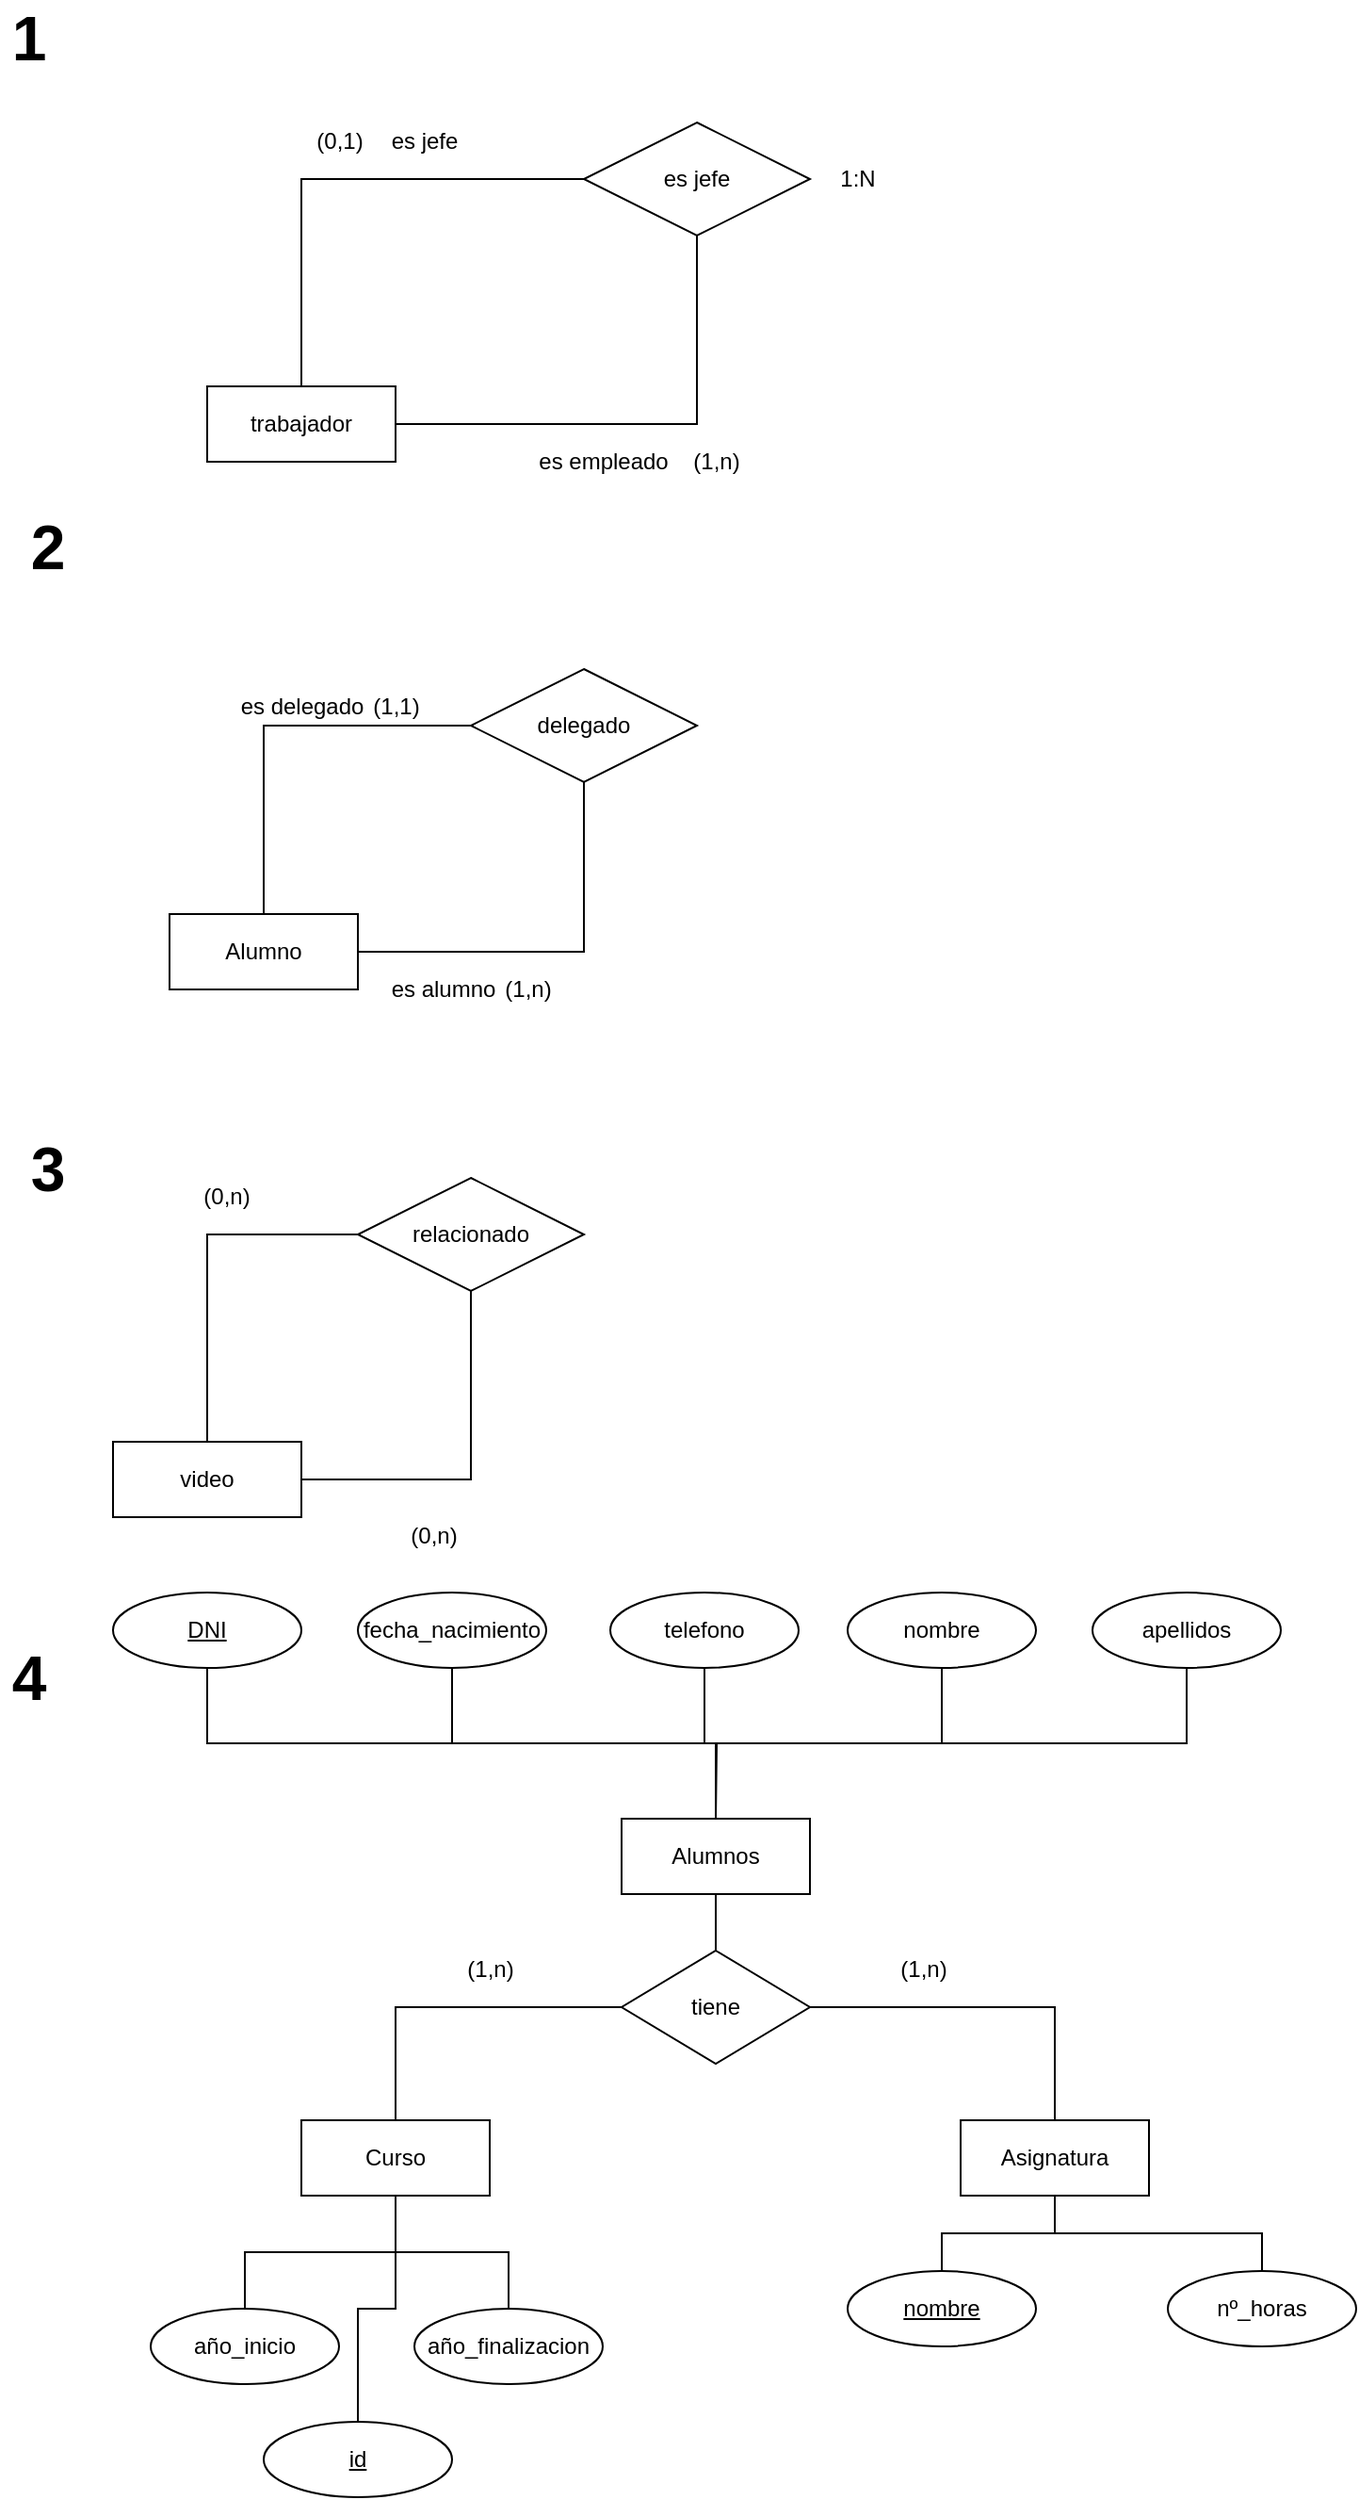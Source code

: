 <mxfile version="13.9.9" type="device"><diagram id="uZr9-eSiaBK_y5cCAoYI" name="Página-1"><mxGraphModel dx="1086" dy="806" grid="1" gridSize="10" guides="1" tooltips="1" connect="1" arrows="1" fold="1" page="1" pageScale="1" pageWidth="827" pageHeight="1169" math="0" shadow="0"><root><mxCell id="0"/><mxCell id="1" parent="0"/><mxCell id="3DuYjgJHUdra6l-o0QhQ-3" style="edgeStyle=orthogonalEdgeStyle;rounded=0;orthogonalLoop=1;jettySize=auto;html=1;exitX=1;exitY=0.5;exitDx=0;exitDy=0;endArrow=none;endFill=0;" edge="1" parent="1" source="3DuYjgJHUdra6l-o0QhQ-1" target="3DuYjgJHUdra6l-o0QhQ-2"><mxGeometry relative="1" as="geometry"/></mxCell><mxCell id="3DuYjgJHUdra6l-o0QhQ-1" value="trabajador" style="whiteSpace=wrap;html=1;align=center;" vertex="1" parent="1"><mxGeometry x="150" y="240" width="100" height="40" as="geometry"/></mxCell><mxCell id="3DuYjgJHUdra6l-o0QhQ-4" style="edgeStyle=orthogonalEdgeStyle;rounded=0;orthogonalLoop=1;jettySize=auto;html=1;exitX=0;exitY=0.5;exitDx=0;exitDy=0;endArrow=none;endFill=0;" edge="1" parent="1" source="3DuYjgJHUdra6l-o0QhQ-2" target="3DuYjgJHUdra6l-o0QhQ-1"><mxGeometry relative="1" as="geometry"/></mxCell><mxCell id="3DuYjgJHUdra6l-o0QhQ-2" value="es jefe" style="shape=rhombus;perimeter=rhombusPerimeter;whiteSpace=wrap;html=1;align=center;" vertex="1" parent="1"><mxGeometry x="350" y="100" width="120" height="60" as="geometry"/></mxCell><mxCell id="3DuYjgJHUdra6l-o0QhQ-5" value="es jefe" style="text;html=1;align=center;verticalAlign=middle;resizable=0;points=[];autosize=1;" vertex="1" parent="1"><mxGeometry x="240" y="100" width="50" height="20" as="geometry"/></mxCell><mxCell id="3DuYjgJHUdra6l-o0QhQ-6" value="es empleado" style="text;html=1;align=center;verticalAlign=middle;resizable=0;points=[];autosize=1;" vertex="1" parent="1"><mxGeometry x="320" y="270" width="80" height="20" as="geometry"/></mxCell><mxCell id="3DuYjgJHUdra6l-o0QhQ-7" value="(1,n)" style="text;html=1;align=center;verticalAlign=middle;resizable=0;points=[];autosize=1;" vertex="1" parent="1"><mxGeometry x="400" y="270" width="40" height="20" as="geometry"/></mxCell><mxCell id="3DuYjgJHUdra6l-o0QhQ-8" value="(0,1)" style="text;html=1;align=center;verticalAlign=middle;resizable=0;points=[];autosize=1;" vertex="1" parent="1"><mxGeometry x="200" y="100" width="40" height="20" as="geometry"/></mxCell><mxCell id="3DuYjgJHUdra6l-o0QhQ-9" value="1:N" style="text;html=1;align=center;verticalAlign=middle;resizable=0;points=[];autosize=1;" vertex="1" parent="1"><mxGeometry x="480" y="120" width="30" height="20" as="geometry"/></mxCell><mxCell id="3DuYjgJHUdra6l-o0QhQ-10" value="&lt;font style=&quot;font-size: 33px&quot;&gt;&lt;b&gt;1&lt;/b&gt;&lt;/font&gt;" style="text;html=1;align=center;verticalAlign=middle;resizable=0;points=[];autosize=1;" vertex="1" parent="1"><mxGeometry x="40" y="40" width="30" height="30" as="geometry"/></mxCell><mxCell id="3DuYjgJHUdra6l-o0QhQ-11" value="&lt;font style=&quot;font-size: 33px&quot;&gt;&lt;b&gt;2&lt;/b&gt;&lt;/font&gt;" style="text;html=1;align=center;verticalAlign=middle;resizable=0;points=[];autosize=1;" vertex="1" parent="1"><mxGeometry x="50" y="310" width="30" height="30" as="geometry"/></mxCell><mxCell id="3DuYjgJHUdra6l-o0QhQ-14" style="edgeStyle=orthogonalEdgeStyle;rounded=0;orthogonalLoop=1;jettySize=auto;html=1;exitX=1;exitY=0.5;exitDx=0;exitDy=0;entryX=0.5;entryY=1;entryDx=0;entryDy=0;endArrow=none;endFill=0;" edge="1" parent="1" source="3DuYjgJHUdra6l-o0QhQ-12" target="3DuYjgJHUdra6l-o0QhQ-13"><mxGeometry relative="1" as="geometry"/></mxCell><mxCell id="3DuYjgJHUdra6l-o0QhQ-12" value="Alumno" style="whiteSpace=wrap;html=1;align=center;" vertex="1" parent="1"><mxGeometry x="130" y="520" width="100" height="40" as="geometry"/></mxCell><mxCell id="3DuYjgJHUdra6l-o0QhQ-15" style="edgeStyle=orthogonalEdgeStyle;rounded=0;orthogonalLoop=1;jettySize=auto;html=1;exitX=0;exitY=0.5;exitDx=0;exitDy=0;entryX=0.5;entryY=0;entryDx=0;entryDy=0;endArrow=none;endFill=0;" edge="1" parent="1" source="3DuYjgJHUdra6l-o0QhQ-13" target="3DuYjgJHUdra6l-o0QhQ-12"><mxGeometry relative="1" as="geometry"/></mxCell><mxCell id="3DuYjgJHUdra6l-o0QhQ-13" value="delegado" style="shape=rhombus;perimeter=rhombusPerimeter;whiteSpace=wrap;html=1;align=center;" vertex="1" parent="1"><mxGeometry x="290" y="390" width="120" height="60" as="geometry"/></mxCell><mxCell id="3DuYjgJHUdra6l-o0QhQ-16" value="es alumno" style="text;html=1;align=center;verticalAlign=middle;resizable=0;points=[];autosize=1;" vertex="1" parent="1"><mxGeometry x="240" y="550" width="70" height="20" as="geometry"/></mxCell><mxCell id="3DuYjgJHUdra6l-o0QhQ-17" value="es delegado" style="text;html=1;align=center;verticalAlign=middle;resizable=0;points=[];autosize=1;" vertex="1" parent="1"><mxGeometry x="160" y="400" width="80" height="20" as="geometry"/></mxCell><mxCell id="3DuYjgJHUdra6l-o0QhQ-18" value="(1,n)" style="text;html=1;align=center;verticalAlign=middle;resizable=0;points=[];autosize=1;" vertex="1" parent="1"><mxGeometry x="300" y="550" width="40" height="20" as="geometry"/></mxCell><mxCell id="3DuYjgJHUdra6l-o0QhQ-19" value="(1,1)" style="text;html=1;align=center;verticalAlign=middle;resizable=0;points=[];autosize=1;" vertex="1" parent="1"><mxGeometry x="230" y="400" width="40" height="20" as="geometry"/></mxCell><mxCell id="3DuYjgJHUdra6l-o0QhQ-20" value="&lt;font style=&quot;font-size: 33px&quot;&gt;&lt;b&gt;3&lt;/b&gt;&lt;/font&gt;" style="text;html=1;align=center;verticalAlign=middle;resizable=0;points=[];autosize=1;" vertex="1" parent="1"><mxGeometry x="50" y="640" width="30" height="30" as="geometry"/></mxCell><mxCell id="3DuYjgJHUdra6l-o0QhQ-24" style="edgeStyle=orthogonalEdgeStyle;rounded=0;orthogonalLoop=1;jettySize=auto;html=1;entryX=0.5;entryY=1;entryDx=0;entryDy=0;endArrow=none;endFill=0;" edge="1" parent="1" source="3DuYjgJHUdra6l-o0QhQ-21" target="3DuYjgJHUdra6l-o0QhQ-22"><mxGeometry relative="1" as="geometry"/></mxCell><mxCell id="3DuYjgJHUdra6l-o0QhQ-21" value="video" style="whiteSpace=wrap;html=1;align=center;" vertex="1" parent="1"><mxGeometry x="100" y="800" width="100" height="40" as="geometry"/></mxCell><mxCell id="3DuYjgJHUdra6l-o0QhQ-23" style="edgeStyle=orthogonalEdgeStyle;rounded=0;orthogonalLoop=1;jettySize=auto;html=1;endArrow=none;endFill=0;" edge="1" parent="1" source="3DuYjgJHUdra6l-o0QhQ-22" target="3DuYjgJHUdra6l-o0QhQ-21"><mxGeometry relative="1" as="geometry"/></mxCell><mxCell id="3DuYjgJHUdra6l-o0QhQ-22" value="relacionado" style="shape=rhombus;perimeter=rhombusPerimeter;whiteSpace=wrap;html=1;align=center;" vertex="1" parent="1"><mxGeometry x="230" y="660" width="120" height="60" as="geometry"/></mxCell><mxCell id="3DuYjgJHUdra6l-o0QhQ-25" value="(0,n)" style="text;html=1;align=center;verticalAlign=middle;resizable=0;points=[];autosize=1;" vertex="1" parent="1"><mxGeometry x="140" y="660" width="40" height="20" as="geometry"/></mxCell><mxCell id="3DuYjgJHUdra6l-o0QhQ-26" value="(0,n)" style="text;html=1;align=center;verticalAlign=middle;resizable=0;points=[];autosize=1;" vertex="1" parent="1"><mxGeometry x="250" y="840" width="40" height="20" as="geometry"/></mxCell><mxCell id="3DuYjgJHUdra6l-o0QhQ-27" value="&lt;font style=&quot;font-size: 33px&quot;&gt;&lt;b&gt;4&lt;/b&gt;&lt;/font&gt;" style="text;html=1;align=center;verticalAlign=middle;resizable=0;points=[];autosize=1;" vertex="1" parent="1"><mxGeometry x="40" y="910" width="30" height="30" as="geometry"/></mxCell><mxCell id="3DuYjgJHUdra6l-o0QhQ-28" value="Alumnos" style="whiteSpace=wrap;html=1;align=center;" vertex="1" parent="1"><mxGeometry x="370" y="1000" width="100" height="40" as="geometry"/></mxCell><mxCell id="3DuYjgJHUdra6l-o0QhQ-33" style="edgeStyle=orthogonalEdgeStyle;rounded=0;orthogonalLoop=1;jettySize=auto;html=1;exitX=0.5;exitY=0;exitDx=0;exitDy=0;entryX=1;entryY=0.5;entryDx=0;entryDy=0;endArrow=none;endFill=0;" edge="1" parent="1" source="3DuYjgJHUdra6l-o0QhQ-29" target="3DuYjgJHUdra6l-o0QhQ-31"><mxGeometry relative="1" as="geometry"/></mxCell><mxCell id="3DuYjgJHUdra6l-o0QhQ-29" value="Asignatura" style="whiteSpace=wrap;html=1;align=center;" vertex="1" parent="1"><mxGeometry x="550" y="1160" width="100" height="40" as="geometry"/></mxCell><mxCell id="3DuYjgJHUdra6l-o0QhQ-32" style="edgeStyle=orthogonalEdgeStyle;rounded=0;orthogonalLoop=1;jettySize=auto;html=1;exitX=0.5;exitY=0;exitDx=0;exitDy=0;entryX=0;entryY=0.5;entryDx=0;entryDy=0;endArrow=none;endFill=0;" edge="1" parent="1" source="3DuYjgJHUdra6l-o0QhQ-30" target="3DuYjgJHUdra6l-o0QhQ-31"><mxGeometry relative="1" as="geometry"/></mxCell><mxCell id="3DuYjgJHUdra6l-o0QhQ-30" value="Curso" style="whiteSpace=wrap;html=1;align=center;" vertex="1" parent="1"><mxGeometry x="200" y="1160" width="100" height="40" as="geometry"/></mxCell><mxCell id="3DuYjgJHUdra6l-o0QhQ-34" style="edgeStyle=orthogonalEdgeStyle;rounded=0;orthogonalLoop=1;jettySize=auto;html=1;exitX=0.5;exitY=0;exitDx=0;exitDy=0;entryX=0.5;entryY=1;entryDx=0;entryDy=0;endArrow=none;endFill=0;" edge="1" parent="1" source="3DuYjgJHUdra6l-o0QhQ-31" target="3DuYjgJHUdra6l-o0QhQ-28"><mxGeometry relative="1" as="geometry"/></mxCell><mxCell id="3DuYjgJHUdra6l-o0QhQ-31" value="tiene" style="shape=rhombus;perimeter=rhombusPerimeter;whiteSpace=wrap;html=1;align=center;" vertex="1" parent="1"><mxGeometry x="370" y="1070" width="100" height="60" as="geometry"/></mxCell><mxCell id="3DuYjgJHUdra6l-o0QhQ-35" value="(1,n)" style="text;html=1;align=center;verticalAlign=middle;resizable=0;points=[];autosize=1;" vertex="1" parent="1"><mxGeometry x="280" y="1070" width="40" height="20" as="geometry"/></mxCell><mxCell id="3DuYjgJHUdra6l-o0QhQ-36" value="(1,n)" style="text;html=1;align=center;verticalAlign=middle;resizable=0;points=[];autosize=1;" vertex="1" parent="1"><mxGeometry x="510" y="1070" width="40" height="20" as="geometry"/></mxCell><mxCell id="3DuYjgJHUdra6l-o0QhQ-40" style="edgeStyle=orthogonalEdgeStyle;rounded=0;orthogonalLoop=1;jettySize=auto;html=1;endArrow=none;endFill=0;" edge="1" parent="1" source="3DuYjgJHUdra6l-o0QhQ-37" target="3DuYjgJHUdra6l-o0QhQ-30"><mxGeometry relative="1" as="geometry"/></mxCell><mxCell id="3DuYjgJHUdra6l-o0QhQ-37" value="año_finalizacion" style="ellipse;whiteSpace=wrap;html=1;align=center;" vertex="1" parent="1"><mxGeometry x="260" y="1260" width="100" height="40" as="geometry"/></mxCell><mxCell id="3DuYjgJHUdra6l-o0QhQ-39" style="edgeStyle=orthogonalEdgeStyle;rounded=0;orthogonalLoop=1;jettySize=auto;html=1;exitX=0.5;exitY=0;exitDx=0;exitDy=0;entryX=0.5;entryY=1;entryDx=0;entryDy=0;endArrow=none;endFill=0;" edge="1" parent="1" source="3DuYjgJHUdra6l-o0QhQ-38" target="3DuYjgJHUdra6l-o0QhQ-30"><mxGeometry relative="1" as="geometry"/></mxCell><mxCell id="3DuYjgJHUdra6l-o0QhQ-38" value="año_inicio" style="ellipse;whiteSpace=wrap;html=1;align=center;" vertex="1" parent="1"><mxGeometry x="120" y="1260" width="100" height="40" as="geometry"/></mxCell><mxCell id="3DuYjgJHUdra6l-o0QhQ-44" style="edgeStyle=orthogonalEdgeStyle;rounded=0;orthogonalLoop=1;jettySize=auto;html=1;entryX=0.5;entryY=1;entryDx=0;entryDy=0;endArrow=none;endFill=0;exitX=0.5;exitY=0;exitDx=0;exitDy=0;" edge="1" parent="1" source="3DuYjgJHUdra6l-o0QhQ-41" target="3DuYjgJHUdra6l-o0QhQ-29"><mxGeometry relative="1" as="geometry"/></mxCell><mxCell id="3DuYjgJHUdra6l-o0QhQ-41" value="nº_horas" style="ellipse;whiteSpace=wrap;html=1;align=center;" vertex="1" parent="1"><mxGeometry x="660" y="1240" width="100" height="40" as="geometry"/></mxCell><mxCell id="3DuYjgJHUdra6l-o0QhQ-43" style="edgeStyle=orthogonalEdgeStyle;rounded=0;orthogonalLoop=1;jettySize=auto;html=1;entryX=0.5;entryY=1;entryDx=0;entryDy=0;endArrow=none;endFill=0;" edge="1" parent="1" source="3DuYjgJHUdra6l-o0QhQ-42" target="3DuYjgJHUdra6l-o0QhQ-29"><mxGeometry relative="1" as="geometry"/></mxCell><mxCell id="3DuYjgJHUdra6l-o0QhQ-42" value="&lt;u&gt;nombre&lt;/u&gt;" style="ellipse;whiteSpace=wrap;html=1;align=center;" vertex="1" parent="1"><mxGeometry x="490" y="1240" width="100" height="40" as="geometry"/></mxCell><mxCell id="3DuYjgJHUdra6l-o0QhQ-52" style="edgeStyle=orthogonalEdgeStyle;rounded=0;orthogonalLoop=1;jettySize=auto;html=1;endArrow=none;endFill=0;exitX=0.5;exitY=1;exitDx=0;exitDy=0;" edge="1" parent="1" source="3DuYjgJHUdra6l-o0QhQ-45" target="3DuYjgJHUdra6l-o0QhQ-28"><mxGeometry relative="1" as="geometry"/></mxCell><mxCell id="3DuYjgJHUdra6l-o0QhQ-45" value="apellidos" style="ellipse;whiteSpace=wrap;html=1;align=center;" vertex="1" parent="1"><mxGeometry x="620" y="880" width="100" height="40" as="geometry"/></mxCell><mxCell id="3DuYjgJHUdra6l-o0QhQ-55" style="edgeStyle=orthogonalEdgeStyle;rounded=0;orthogonalLoop=1;jettySize=auto;html=1;endArrow=none;endFill=0;exitX=0.5;exitY=1;exitDx=0;exitDy=0;" edge="1" parent="1" source="3DuYjgJHUdra6l-o0QhQ-46" target="3DuYjgJHUdra6l-o0QhQ-28"><mxGeometry relative="1" as="geometry"/></mxCell><mxCell id="3DuYjgJHUdra6l-o0QhQ-46" value="fecha_nacimiento" style="ellipse;whiteSpace=wrap;html=1;align=center;" vertex="1" parent="1"><mxGeometry x="230" y="880" width="100" height="40" as="geometry"/></mxCell><mxCell id="3DuYjgJHUdra6l-o0QhQ-54" style="edgeStyle=orthogonalEdgeStyle;rounded=0;orthogonalLoop=1;jettySize=auto;html=1;endArrow=none;endFill=0;" edge="1" parent="1" source="3DuYjgJHUdra6l-o0QhQ-47"><mxGeometry relative="1" as="geometry"><mxPoint x="420" y="1000" as="targetPoint"/></mxGeometry></mxCell><mxCell id="3DuYjgJHUdra6l-o0QhQ-47" value="telefono" style="ellipse;whiteSpace=wrap;html=1;align=center;" vertex="1" parent="1"><mxGeometry x="364" y="880" width="100" height="40" as="geometry"/></mxCell><mxCell id="3DuYjgJHUdra6l-o0QhQ-53" style="edgeStyle=orthogonalEdgeStyle;rounded=0;orthogonalLoop=1;jettySize=auto;html=1;entryX=0.5;entryY=0;entryDx=0;entryDy=0;endArrow=none;endFill=0;exitX=0.5;exitY=1;exitDx=0;exitDy=0;" edge="1" parent="1" source="3DuYjgJHUdra6l-o0QhQ-48" target="3DuYjgJHUdra6l-o0QhQ-28"><mxGeometry relative="1" as="geometry"/></mxCell><mxCell id="3DuYjgJHUdra6l-o0QhQ-48" value="nombre" style="ellipse;whiteSpace=wrap;html=1;align=center;" vertex="1" parent="1"><mxGeometry x="490" y="880" width="100" height="40" as="geometry"/></mxCell><mxCell id="3DuYjgJHUdra6l-o0QhQ-51" style="edgeStyle=orthogonalEdgeStyle;rounded=0;orthogonalLoop=1;jettySize=auto;html=1;exitX=0.5;exitY=1;exitDx=0;exitDy=0;entryX=0.5;entryY=0;entryDx=0;entryDy=0;endArrow=none;endFill=0;" edge="1" parent="1" source="3DuYjgJHUdra6l-o0QhQ-50" target="3DuYjgJHUdra6l-o0QhQ-28"><mxGeometry relative="1" as="geometry"/></mxCell><mxCell id="3DuYjgJHUdra6l-o0QhQ-50" value="&lt;u&gt;DNI&lt;/u&gt;" style="ellipse;whiteSpace=wrap;html=1;align=center;" vertex="1" parent="1"><mxGeometry x="100" y="880" width="100" height="40" as="geometry"/></mxCell><mxCell id="3DuYjgJHUdra6l-o0QhQ-58" style="edgeStyle=orthogonalEdgeStyle;rounded=0;orthogonalLoop=1;jettySize=auto;html=1;exitX=0.5;exitY=0;exitDx=0;exitDy=0;endArrow=none;endFill=0;" edge="1" parent="1" source="3DuYjgJHUdra6l-o0QhQ-56" target="3DuYjgJHUdra6l-o0QhQ-30"><mxGeometry relative="1" as="geometry"/></mxCell><mxCell id="3DuYjgJHUdra6l-o0QhQ-56" value="&lt;u&gt;id&lt;/u&gt;" style="ellipse;whiteSpace=wrap;html=1;align=center;" vertex="1" parent="1"><mxGeometry x="180" y="1320" width="100" height="40" as="geometry"/></mxCell></root></mxGraphModel></diagram></mxfile>